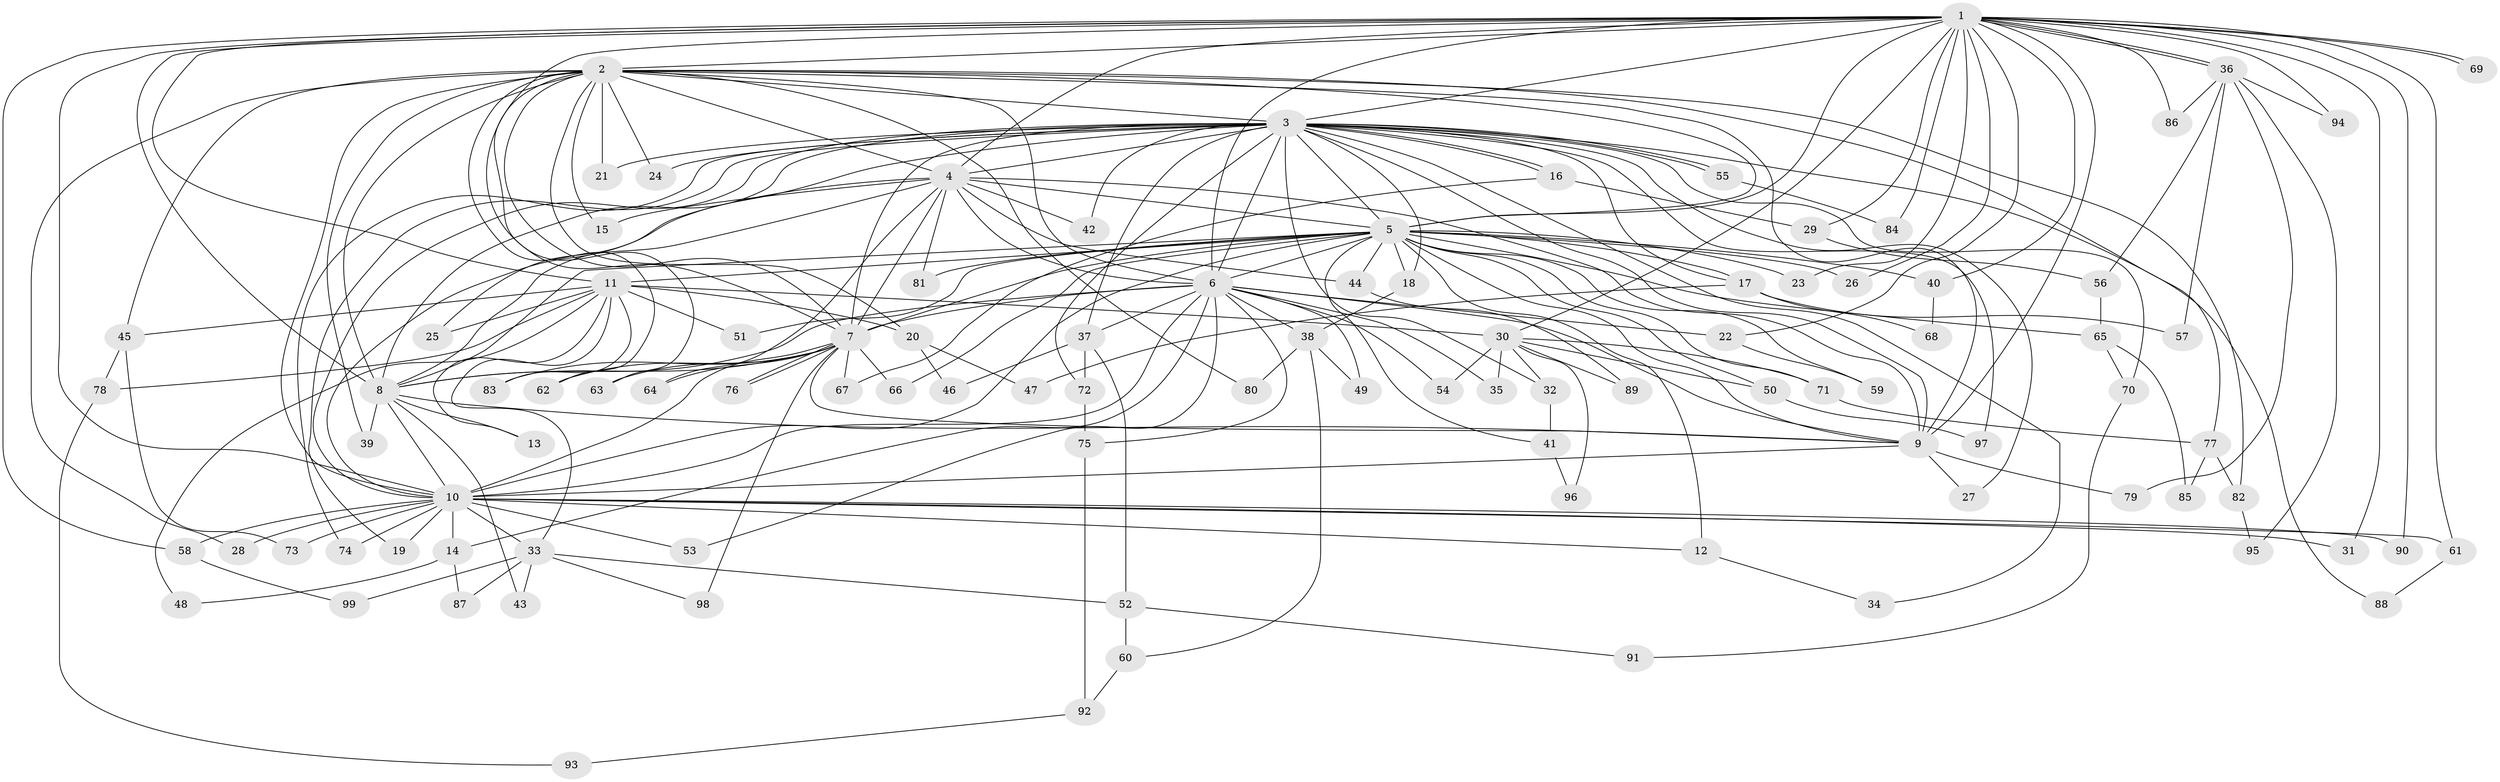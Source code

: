 // coarse degree distribution, {7: 0.02040816326530612, 16: 0.02040816326530612, 2: 0.5102040816326531, 3: 0.02040816326530612, 1: 0.2653061224489796, 17: 0.02040816326530612, 4: 0.061224489795918366, 6: 0.04081632653061224, 11: 0.02040816326530612, 29: 0.02040816326530612}
// Generated by graph-tools (version 1.1) at 2025/47/03/04/25 21:47:03]
// undirected, 99 vertices, 223 edges
graph export_dot {
graph [start="1"]
  node [color=gray90,style=filled];
  1;
  2;
  3;
  4;
  5;
  6;
  7;
  8;
  9;
  10;
  11;
  12;
  13;
  14;
  15;
  16;
  17;
  18;
  19;
  20;
  21;
  22;
  23;
  24;
  25;
  26;
  27;
  28;
  29;
  30;
  31;
  32;
  33;
  34;
  35;
  36;
  37;
  38;
  39;
  40;
  41;
  42;
  43;
  44;
  45;
  46;
  47;
  48;
  49;
  50;
  51;
  52;
  53;
  54;
  55;
  56;
  57;
  58;
  59;
  60;
  61;
  62;
  63;
  64;
  65;
  66;
  67;
  68;
  69;
  70;
  71;
  72;
  73;
  74;
  75;
  76;
  77;
  78;
  79;
  80;
  81;
  82;
  83;
  84;
  85;
  86;
  87;
  88;
  89;
  90;
  91;
  92;
  93;
  94;
  95;
  96;
  97;
  98;
  99;
  1 -- 2;
  1 -- 3;
  1 -- 4;
  1 -- 5;
  1 -- 6;
  1 -- 7;
  1 -- 8;
  1 -- 9;
  1 -- 10;
  1 -- 11;
  1 -- 22;
  1 -- 23;
  1 -- 26;
  1 -- 29;
  1 -- 30;
  1 -- 31;
  1 -- 36;
  1 -- 36;
  1 -- 40;
  1 -- 58;
  1 -- 61;
  1 -- 69;
  1 -- 69;
  1 -- 84;
  1 -- 86;
  1 -- 90;
  1 -- 94;
  2 -- 3;
  2 -- 4;
  2 -- 5;
  2 -- 6;
  2 -- 7;
  2 -- 8;
  2 -- 9;
  2 -- 10;
  2 -- 15;
  2 -- 20;
  2 -- 21;
  2 -- 24;
  2 -- 28;
  2 -- 39;
  2 -- 45;
  2 -- 62;
  2 -- 63;
  2 -- 77;
  2 -- 80;
  2 -- 82;
  3 -- 4;
  3 -- 5;
  3 -- 6;
  3 -- 7;
  3 -- 8;
  3 -- 9;
  3 -- 10;
  3 -- 16;
  3 -- 16;
  3 -- 17;
  3 -- 18;
  3 -- 19;
  3 -- 21;
  3 -- 24;
  3 -- 25;
  3 -- 27;
  3 -- 32;
  3 -- 34;
  3 -- 37;
  3 -- 42;
  3 -- 55;
  3 -- 55;
  3 -- 70;
  3 -- 72;
  3 -- 74;
  3 -- 88;
  3 -- 97;
  4 -- 5;
  4 -- 6;
  4 -- 7;
  4 -- 8;
  4 -- 9;
  4 -- 10;
  4 -- 15;
  4 -- 42;
  4 -- 44;
  4 -- 64;
  4 -- 81;
  5 -- 6;
  5 -- 7;
  5 -- 8;
  5 -- 9;
  5 -- 10;
  5 -- 11;
  5 -- 12;
  5 -- 17;
  5 -- 18;
  5 -- 23;
  5 -- 26;
  5 -- 40;
  5 -- 41;
  5 -- 44;
  5 -- 50;
  5 -- 51;
  5 -- 59;
  5 -- 65;
  5 -- 66;
  5 -- 71;
  5 -- 81;
  6 -- 7;
  6 -- 8;
  6 -- 9;
  6 -- 10;
  6 -- 14;
  6 -- 22;
  6 -- 35;
  6 -- 37;
  6 -- 38;
  6 -- 49;
  6 -- 53;
  6 -- 54;
  6 -- 75;
  7 -- 8;
  7 -- 9;
  7 -- 10;
  7 -- 62;
  7 -- 63;
  7 -- 64;
  7 -- 66;
  7 -- 67;
  7 -- 76;
  7 -- 76;
  7 -- 83;
  7 -- 98;
  8 -- 9;
  8 -- 10;
  8 -- 13;
  8 -- 39;
  8 -- 43;
  9 -- 10;
  9 -- 27;
  9 -- 79;
  10 -- 12;
  10 -- 14;
  10 -- 19;
  10 -- 28;
  10 -- 31;
  10 -- 33;
  10 -- 53;
  10 -- 58;
  10 -- 61;
  10 -- 73;
  10 -- 74;
  10 -- 90;
  11 -- 13;
  11 -- 20;
  11 -- 25;
  11 -- 30;
  11 -- 33;
  11 -- 45;
  11 -- 48;
  11 -- 51;
  11 -- 78;
  11 -- 83;
  12 -- 34;
  14 -- 48;
  14 -- 87;
  16 -- 29;
  16 -- 67;
  17 -- 47;
  17 -- 57;
  17 -- 68;
  18 -- 38;
  20 -- 46;
  20 -- 47;
  22 -- 59;
  29 -- 56;
  30 -- 32;
  30 -- 35;
  30 -- 50;
  30 -- 54;
  30 -- 71;
  30 -- 89;
  30 -- 96;
  32 -- 41;
  33 -- 43;
  33 -- 52;
  33 -- 87;
  33 -- 98;
  33 -- 99;
  36 -- 56;
  36 -- 57;
  36 -- 79;
  36 -- 86;
  36 -- 94;
  36 -- 95;
  37 -- 46;
  37 -- 52;
  37 -- 72;
  38 -- 49;
  38 -- 60;
  38 -- 80;
  40 -- 68;
  41 -- 96;
  44 -- 89;
  45 -- 73;
  45 -- 78;
  50 -- 97;
  52 -- 60;
  52 -- 91;
  55 -- 84;
  56 -- 65;
  58 -- 99;
  60 -- 92;
  61 -- 88;
  65 -- 70;
  65 -- 85;
  70 -- 91;
  71 -- 77;
  72 -- 75;
  75 -- 92;
  77 -- 82;
  77 -- 85;
  78 -- 93;
  82 -- 95;
  92 -- 93;
}
